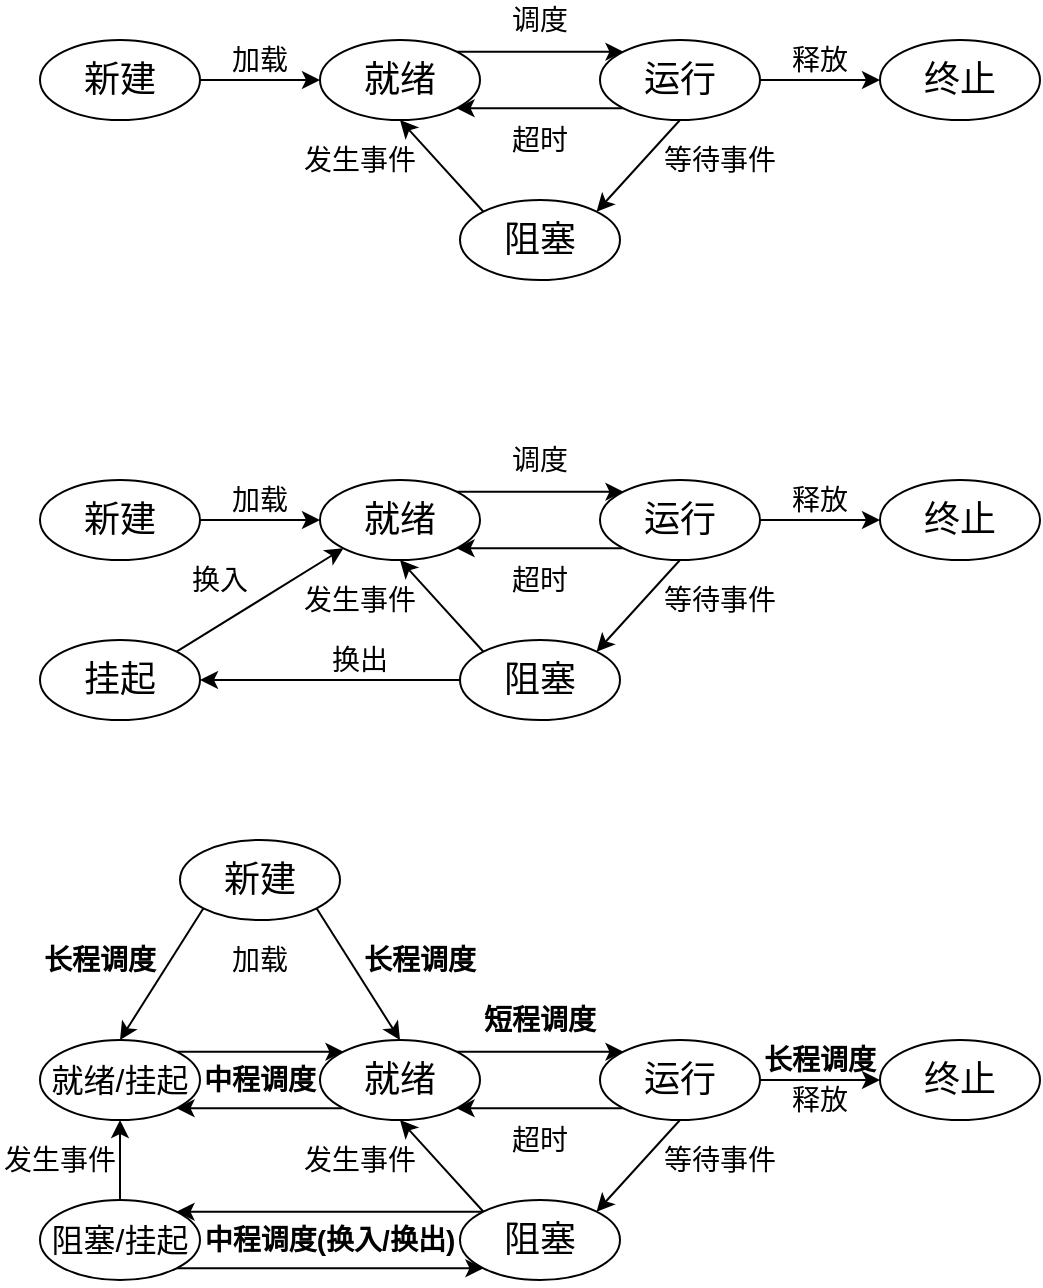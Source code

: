 <mxfile version="10.9.1" type="device"><diagram id="taeRHYlYy38Qi0CgBXbU" name="Page-1"><mxGraphModel dx="673" dy="780" grid="1" gridSize="10" guides="1" tooltips="1" connect="1" arrows="1" fold="1" page="1" pageScale="1" pageWidth="827" pageHeight="1169" math="0" shadow="0"><root><mxCell id="0"/><mxCell id="1" parent="0"/><mxCell id="BtUamIytVRVOzxZVGfYE-9" style="edgeStyle=orthogonalEdgeStyle;rounded=0;orthogonalLoop=1;jettySize=auto;html=1;exitX=1;exitY=0.5;exitDx=0;exitDy=0;entryX=0;entryY=0.5;entryDx=0;entryDy=0;fontSize=18;" edge="1" parent="1" source="BtUamIytVRVOzxZVGfYE-4" target="BtUamIytVRVOzxZVGfYE-5"><mxGeometry relative="1" as="geometry"/></mxCell><mxCell id="BtUamIytVRVOzxZVGfYE-4" value="新建" style="ellipse;whiteSpace=wrap;html=1;fontSize=18;" vertex="1" parent="1"><mxGeometry x="120" y="160" width="80" height="40" as="geometry"/></mxCell><mxCell id="BtUamIytVRVOzxZVGfYE-10" style="edgeStyle=orthogonalEdgeStyle;rounded=0;orthogonalLoop=1;jettySize=auto;html=1;exitX=1;exitY=0;exitDx=0;exitDy=0;entryX=0;entryY=0;entryDx=0;entryDy=0;fontSize=18;" edge="1" parent="1" source="BtUamIytVRVOzxZVGfYE-5" target="BtUamIytVRVOzxZVGfYE-6"><mxGeometry relative="1" as="geometry"/></mxCell><mxCell id="BtUamIytVRVOzxZVGfYE-5" value="就绪" style="ellipse;whiteSpace=wrap;html=1;fontSize=18;" vertex="1" parent="1"><mxGeometry x="260" y="160" width="80" height="40" as="geometry"/></mxCell><mxCell id="BtUamIytVRVOzxZVGfYE-12" style="rounded=0;orthogonalLoop=1;jettySize=auto;html=1;exitX=0;exitY=1;exitDx=0;exitDy=0;entryX=1;entryY=1;entryDx=0;entryDy=0;fontSize=18;" edge="1" parent="1" source="BtUamIytVRVOzxZVGfYE-6" target="BtUamIytVRVOzxZVGfYE-5"><mxGeometry relative="1" as="geometry"/></mxCell><mxCell id="BtUamIytVRVOzxZVGfYE-13" style="edgeStyle=none;rounded=0;orthogonalLoop=1;jettySize=auto;html=1;exitX=1;exitY=0.5;exitDx=0;exitDy=0;entryX=0;entryY=0.5;entryDx=0;entryDy=0;fontSize=18;" edge="1" parent="1" source="BtUamIytVRVOzxZVGfYE-6" target="BtUamIytVRVOzxZVGfYE-7"><mxGeometry relative="1" as="geometry"/></mxCell><mxCell id="BtUamIytVRVOzxZVGfYE-14" style="edgeStyle=none;rounded=0;orthogonalLoop=1;jettySize=auto;html=1;exitX=0.5;exitY=1;exitDx=0;exitDy=0;entryX=1;entryY=0;entryDx=0;entryDy=0;fontSize=18;" edge="1" parent="1" source="BtUamIytVRVOzxZVGfYE-6" target="BtUamIytVRVOzxZVGfYE-8"><mxGeometry relative="1" as="geometry"/></mxCell><mxCell id="BtUamIytVRVOzxZVGfYE-6" value="运行" style="ellipse;whiteSpace=wrap;html=1;fontSize=18;" vertex="1" parent="1"><mxGeometry x="400" y="160" width="80" height="40" as="geometry"/></mxCell><mxCell id="BtUamIytVRVOzxZVGfYE-7" value="终止" style="ellipse;whiteSpace=wrap;html=1;fontSize=18;" vertex="1" parent="1"><mxGeometry x="540" y="160" width="80" height="40" as="geometry"/></mxCell><mxCell id="BtUamIytVRVOzxZVGfYE-15" style="edgeStyle=none;rounded=0;orthogonalLoop=1;jettySize=auto;html=1;exitX=0;exitY=0;exitDx=0;exitDy=0;entryX=0.5;entryY=1;entryDx=0;entryDy=0;fontSize=18;" edge="1" parent="1" source="BtUamIytVRVOzxZVGfYE-8" target="BtUamIytVRVOzxZVGfYE-5"><mxGeometry relative="1" as="geometry"/></mxCell><mxCell id="BtUamIytVRVOzxZVGfYE-8" value="阻塞" style="ellipse;whiteSpace=wrap;html=1;fontSize=18;" vertex="1" parent="1"><mxGeometry x="330" y="240" width="80" height="40" as="geometry"/></mxCell><mxCell id="BtUamIytVRVOzxZVGfYE-16" value="调度" style="text;html=1;strokeColor=none;fillColor=none;align=center;verticalAlign=middle;whiteSpace=wrap;rounded=0;fontSize=14;" vertex="1" parent="1"><mxGeometry x="350" y="140" width="40" height="20" as="geometry"/></mxCell><mxCell id="BtUamIytVRVOzxZVGfYE-17" value="超时" style="text;html=1;strokeColor=none;fillColor=none;align=center;verticalAlign=middle;whiteSpace=wrap;rounded=0;fontSize=14;" vertex="1" parent="1"><mxGeometry x="350" y="200" width="40" height="20" as="geometry"/></mxCell><mxCell id="BtUamIytVRVOzxZVGfYE-18" value="等待事件" style="text;html=1;strokeColor=none;fillColor=none;align=center;verticalAlign=middle;whiteSpace=wrap;rounded=0;fontSize=14;" vertex="1" parent="1"><mxGeometry x="430" y="210" width="60" height="20" as="geometry"/></mxCell><mxCell id="BtUamIytVRVOzxZVGfYE-19" value="发生事件" style="text;html=1;strokeColor=none;fillColor=none;align=center;verticalAlign=middle;whiteSpace=wrap;rounded=0;fontSize=14;" vertex="1" parent="1"><mxGeometry x="250" y="210" width="60" height="20" as="geometry"/></mxCell><mxCell id="BtUamIytVRVOzxZVGfYE-21" value="加载" style="text;html=1;strokeColor=none;fillColor=none;align=center;verticalAlign=middle;whiteSpace=wrap;rounded=0;fontSize=14;" vertex="1" parent="1"><mxGeometry x="200" y="160" width="60" height="20" as="geometry"/></mxCell><mxCell id="BtUamIytVRVOzxZVGfYE-22" value="释放" style="text;html=1;strokeColor=none;fillColor=none;align=center;verticalAlign=middle;whiteSpace=wrap;rounded=0;fontSize=14;" vertex="1" parent="1"><mxGeometry x="480" y="160" width="60" height="20" as="geometry"/></mxCell><mxCell id="BtUamIytVRVOzxZVGfYE-23" style="edgeStyle=orthogonalEdgeStyle;rounded=0;orthogonalLoop=1;jettySize=auto;html=1;exitX=1;exitY=0.5;exitDx=0;exitDy=0;entryX=0;entryY=0.5;entryDx=0;entryDy=0;fontSize=18;" edge="1" source="BtUamIytVRVOzxZVGfYE-24" target="BtUamIytVRVOzxZVGfYE-26" parent="1"><mxGeometry relative="1" as="geometry"/></mxCell><mxCell id="BtUamIytVRVOzxZVGfYE-24" value="新建" style="ellipse;whiteSpace=wrap;html=1;fontSize=18;" vertex="1" parent="1"><mxGeometry x="120" y="380" width="80" height="40" as="geometry"/></mxCell><mxCell id="BtUamIytVRVOzxZVGfYE-25" style="edgeStyle=orthogonalEdgeStyle;rounded=0;orthogonalLoop=1;jettySize=auto;html=1;exitX=1;exitY=0;exitDx=0;exitDy=0;entryX=0;entryY=0;entryDx=0;entryDy=0;fontSize=18;" edge="1" source="BtUamIytVRVOzxZVGfYE-26" target="BtUamIytVRVOzxZVGfYE-30" parent="1"><mxGeometry relative="1" as="geometry"/></mxCell><mxCell id="BtUamIytVRVOzxZVGfYE-26" value="就绪" style="ellipse;whiteSpace=wrap;html=1;fontSize=18;" vertex="1" parent="1"><mxGeometry x="260" y="380" width="80" height="40" as="geometry"/></mxCell><mxCell id="BtUamIytVRVOzxZVGfYE-27" style="rounded=0;orthogonalLoop=1;jettySize=auto;html=1;exitX=0;exitY=1;exitDx=0;exitDy=0;entryX=1;entryY=1;entryDx=0;entryDy=0;fontSize=18;" edge="1" source="BtUamIytVRVOzxZVGfYE-30" target="BtUamIytVRVOzxZVGfYE-26" parent="1"><mxGeometry relative="1" as="geometry"/></mxCell><mxCell id="BtUamIytVRVOzxZVGfYE-28" style="edgeStyle=none;rounded=0;orthogonalLoop=1;jettySize=auto;html=1;exitX=1;exitY=0.5;exitDx=0;exitDy=0;entryX=0;entryY=0.5;entryDx=0;entryDy=0;fontSize=18;" edge="1" source="BtUamIytVRVOzxZVGfYE-30" target="BtUamIytVRVOzxZVGfYE-31" parent="1"><mxGeometry relative="1" as="geometry"/></mxCell><mxCell id="BtUamIytVRVOzxZVGfYE-29" style="edgeStyle=none;rounded=0;orthogonalLoop=1;jettySize=auto;html=1;exitX=0.5;exitY=1;exitDx=0;exitDy=0;entryX=1;entryY=0;entryDx=0;entryDy=0;fontSize=18;" edge="1" source="BtUamIytVRVOzxZVGfYE-30" target="BtUamIytVRVOzxZVGfYE-33" parent="1"><mxGeometry relative="1" as="geometry"/></mxCell><mxCell id="BtUamIytVRVOzxZVGfYE-30" value="运行" style="ellipse;whiteSpace=wrap;html=1;fontSize=18;" vertex="1" parent="1"><mxGeometry x="400" y="380" width="80" height="40" as="geometry"/></mxCell><mxCell id="BtUamIytVRVOzxZVGfYE-31" value="终止" style="ellipse;whiteSpace=wrap;html=1;fontSize=18;" vertex="1" parent="1"><mxGeometry x="540" y="380" width="80" height="40" as="geometry"/></mxCell><mxCell id="BtUamIytVRVOzxZVGfYE-32" style="edgeStyle=none;rounded=0;orthogonalLoop=1;jettySize=auto;html=1;exitX=0;exitY=0;exitDx=0;exitDy=0;entryX=0.5;entryY=1;entryDx=0;entryDy=0;fontSize=18;" edge="1" source="BtUamIytVRVOzxZVGfYE-33" target="BtUamIytVRVOzxZVGfYE-26" parent="1"><mxGeometry relative="1" as="geometry"/></mxCell><mxCell id="BtUamIytVRVOzxZVGfYE-41" style="edgeStyle=none;rounded=0;orthogonalLoop=1;jettySize=auto;html=1;exitX=0;exitY=0.5;exitDx=0;exitDy=0;entryX=1;entryY=0.5;entryDx=0;entryDy=0;fontSize=14;" edge="1" parent="1" source="BtUamIytVRVOzxZVGfYE-33" target="BtUamIytVRVOzxZVGfYE-40"><mxGeometry relative="1" as="geometry"/></mxCell><mxCell id="BtUamIytVRVOzxZVGfYE-33" value="阻塞" style="ellipse;whiteSpace=wrap;html=1;fontSize=18;" vertex="1" parent="1"><mxGeometry x="330" y="460" width="80" height="40" as="geometry"/></mxCell><mxCell id="BtUamIytVRVOzxZVGfYE-34" value="调度" style="text;html=1;strokeColor=none;fillColor=none;align=center;verticalAlign=middle;whiteSpace=wrap;rounded=0;fontSize=14;" vertex="1" parent="1"><mxGeometry x="350" y="360" width="40" height="20" as="geometry"/></mxCell><mxCell id="BtUamIytVRVOzxZVGfYE-35" value="超时" style="text;html=1;strokeColor=none;fillColor=none;align=center;verticalAlign=middle;whiteSpace=wrap;rounded=0;fontSize=14;" vertex="1" parent="1"><mxGeometry x="350" y="420" width="40" height="20" as="geometry"/></mxCell><mxCell id="BtUamIytVRVOzxZVGfYE-36" value="等待事件" style="text;html=1;strokeColor=none;fillColor=none;align=center;verticalAlign=middle;whiteSpace=wrap;rounded=0;fontSize=14;" vertex="1" parent="1"><mxGeometry x="430" y="430" width="60" height="20" as="geometry"/></mxCell><mxCell id="BtUamIytVRVOzxZVGfYE-37" value="发生事件" style="text;html=1;strokeColor=none;fillColor=none;align=center;verticalAlign=middle;whiteSpace=wrap;rounded=0;fontSize=14;" vertex="1" parent="1"><mxGeometry x="250" y="430" width="60" height="20" as="geometry"/></mxCell><mxCell id="BtUamIytVRVOzxZVGfYE-38" value="加载" style="text;html=1;strokeColor=none;fillColor=none;align=center;verticalAlign=middle;whiteSpace=wrap;rounded=0;fontSize=14;" vertex="1" parent="1"><mxGeometry x="200" y="380" width="60" height="20" as="geometry"/></mxCell><mxCell id="BtUamIytVRVOzxZVGfYE-39" value="释放" style="text;html=1;strokeColor=none;fillColor=none;align=center;verticalAlign=middle;whiteSpace=wrap;rounded=0;fontSize=14;" vertex="1" parent="1"><mxGeometry x="480" y="380" width="60" height="20" as="geometry"/></mxCell><mxCell id="BtUamIytVRVOzxZVGfYE-42" style="edgeStyle=none;rounded=0;orthogonalLoop=1;jettySize=auto;html=1;exitX=1;exitY=0;exitDx=0;exitDy=0;entryX=0;entryY=1;entryDx=0;entryDy=0;fontSize=14;" edge="1" parent="1" source="BtUamIytVRVOzxZVGfYE-40" target="BtUamIytVRVOzxZVGfYE-26"><mxGeometry relative="1" as="geometry"/></mxCell><mxCell id="BtUamIytVRVOzxZVGfYE-40" value="挂起" style="ellipse;whiteSpace=wrap;html=1;fontSize=18;" vertex="1" parent="1"><mxGeometry x="120" y="460" width="80" height="40" as="geometry"/></mxCell><mxCell id="BtUamIytVRVOzxZVGfYE-43" value="换出" style="text;html=1;strokeColor=none;fillColor=none;align=center;verticalAlign=middle;whiteSpace=wrap;rounded=0;fontSize=14;" vertex="1" parent="1"><mxGeometry x="250" y="460" width="60" height="20" as="geometry"/></mxCell><mxCell id="BtUamIytVRVOzxZVGfYE-44" value="换入" style="text;html=1;strokeColor=none;fillColor=none;align=center;verticalAlign=middle;whiteSpace=wrap;rounded=0;fontSize=14;" vertex="1" parent="1"><mxGeometry x="190" y="420" width="40" height="20" as="geometry"/></mxCell><mxCell id="BtUamIytVRVOzxZVGfYE-67" style="rounded=0;orthogonalLoop=1;jettySize=auto;html=1;exitX=1;exitY=1;exitDx=0;exitDy=0;entryX=0.5;entryY=0;entryDx=0;entryDy=0;fontSize=18;" edge="1" source="BtUamIytVRVOzxZVGfYE-68" target="BtUamIytVRVOzxZVGfYE-70" parent="1"><mxGeometry relative="1" as="geometry"/></mxCell><mxCell id="BtUamIytVRVOzxZVGfYE-93" style="edgeStyle=none;rounded=0;orthogonalLoop=1;jettySize=auto;html=1;exitX=0;exitY=1;exitDx=0;exitDy=0;entryX=0.5;entryY=0;entryDx=0;entryDy=0;fontSize=16;" edge="1" parent="1" source="BtUamIytVRVOzxZVGfYE-68" target="BtUamIytVRVOzxZVGfYE-89"><mxGeometry relative="1" as="geometry"/></mxCell><mxCell id="BtUamIytVRVOzxZVGfYE-68" value="新建" style="ellipse;whiteSpace=wrap;html=1;fontSize=18;" vertex="1" parent="1"><mxGeometry x="190" y="560" width="80" height="40" as="geometry"/></mxCell><mxCell id="BtUamIytVRVOzxZVGfYE-69" style="edgeStyle=orthogonalEdgeStyle;rounded=0;orthogonalLoop=1;jettySize=auto;html=1;exitX=1;exitY=0;exitDx=0;exitDy=0;entryX=0;entryY=0;entryDx=0;entryDy=0;fontSize=18;" edge="1" source="BtUamIytVRVOzxZVGfYE-70" target="BtUamIytVRVOzxZVGfYE-74" parent="1"><mxGeometry relative="1" as="geometry"/></mxCell><mxCell id="BtUamIytVRVOzxZVGfYE-91" style="edgeStyle=none;rounded=0;orthogonalLoop=1;jettySize=auto;html=1;exitX=0;exitY=1;exitDx=0;exitDy=0;entryX=1;entryY=1;entryDx=0;entryDy=0;fontSize=16;" edge="1" parent="1" source="BtUamIytVRVOzxZVGfYE-70" target="BtUamIytVRVOzxZVGfYE-89"><mxGeometry relative="1" as="geometry"/></mxCell><mxCell id="BtUamIytVRVOzxZVGfYE-70" value="就绪" style="ellipse;whiteSpace=wrap;html=1;fontSize=18;" vertex="1" parent="1"><mxGeometry x="260" y="660" width="80" height="40" as="geometry"/></mxCell><mxCell id="BtUamIytVRVOzxZVGfYE-71" style="rounded=0;orthogonalLoop=1;jettySize=auto;html=1;exitX=0;exitY=1;exitDx=0;exitDy=0;entryX=1;entryY=1;entryDx=0;entryDy=0;fontSize=18;" edge="1" source="BtUamIytVRVOzxZVGfYE-74" target="BtUamIytVRVOzxZVGfYE-70" parent="1"><mxGeometry relative="1" as="geometry"/></mxCell><mxCell id="BtUamIytVRVOzxZVGfYE-72" style="edgeStyle=none;rounded=0;orthogonalLoop=1;jettySize=auto;html=1;exitX=1;exitY=0.5;exitDx=0;exitDy=0;entryX=0;entryY=0.5;entryDx=0;entryDy=0;fontSize=18;" edge="1" source="BtUamIytVRVOzxZVGfYE-74" target="BtUamIytVRVOzxZVGfYE-75" parent="1"><mxGeometry relative="1" as="geometry"/></mxCell><mxCell id="BtUamIytVRVOzxZVGfYE-73" style="edgeStyle=none;rounded=0;orthogonalLoop=1;jettySize=auto;html=1;exitX=0.5;exitY=1;exitDx=0;exitDy=0;entryX=1;entryY=0;entryDx=0;entryDy=0;fontSize=18;" edge="1" source="BtUamIytVRVOzxZVGfYE-74" target="BtUamIytVRVOzxZVGfYE-78" parent="1"><mxGeometry relative="1" as="geometry"/></mxCell><mxCell id="BtUamIytVRVOzxZVGfYE-74" value="运行" style="ellipse;whiteSpace=wrap;html=1;fontSize=18;" vertex="1" parent="1"><mxGeometry x="400" y="660" width="80" height="40" as="geometry"/></mxCell><mxCell id="BtUamIytVRVOzxZVGfYE-75" value="终止" style="ellipse;whiteSpace=wrap;html=1;fontSize=18;" vertex="1" parent="1"><mxGeometry x="540" y="660" width="80" height="40" as="geometry"/></mxCell><mxCell id="BtUamIytVRVOzxZVGfYE-76" style="edgeStyle=none;rounded=0;orthogonalLoop=1;jettySize=auto;html=1;exitX=0;exitY=0;exitDx=0;exitDy=0;entryX=0.5;entryY=1;entryDx=0;entryDy=0;fontSize=18;" edge="1" source="BtUamIytVRVOzxZVGfYE-78" target="BtUamIytVRVOzxZVGfYE-70" parent="1"><mxGeometry relative="1" as="geometry"/></mxCell><mxCell id="BtUamIytVRVOzxZVGfYE-77" style="edgeStyle=none;rounded=0;orthogonalLoop=1;jettySize=auto;html=1;exitX=0;exitY=0;exitDx=0;exitDy=0;entryX=1;entryY=0;entryDx=0;entryDy=0;fontSize=14;" edge="1" source="BtUamIytVRVOzxZVGfYE-78" target="BtUamIytVRVOzxZVGfYE-86" parent="1"><mxGeometry relative="1" as="geometry"/></mxCell><mxCell id="BtUamIytVRVOzxZVGfYE-78" value="阻塞" style="ellipse;whiteSpace=wrap;html=1;fontSize=18;" vertex="1" parent="1"><mxGeometry x="330" y="740" width="80" height="40" as="geometry"/></mxCell><mxCell id="BtUamIytVRVOzxZVGfYE-79" value="短程调度" style="text;html=1;strokeColor=none;fillColor=none;align=center;verticalAlign=middle;whiteSpace=wrap;rounded=0;fontSize=14;fontStyle=1" vertex="1" parent="1"><mxGeometry x="340" y="640" width="60" height="20" as="geometry"/></mxCell><mxCell id="BtUamIytVRVOzxZVGfYE-80" value="超时" style="text;html=1;strokeColor=none;fillColor=none;align=center;verticalAlign=middle;whiteSpace=wrap;rounded=0;fontSize=14;" vertex="1" parent="1"><mxGeometry x="350" y="700" width="40" height="20" as="geometry"/></mxCell><mxCell id="BtUamIytVRVOzxZVGfYE-81" value="等待事件" style="text;html=1;strokeColor=none;fillColor=none;align=center;verticalAlign=middle;whiteSpace=wrap;rounded=0;fontSize=14;" vertex="1" parent="1"><mxGeometry x="430" y="710" width="60" height="20" as="geometry"/></mxCell><mxCell id="BtUamIytVRVOzxZVGfYE-82" value="发生事件" style="text;html=1;strokeColor=none;fillColor=none;align=center;verticalAlign=middle;whiteSpace=wrap;rounded=0;fontSize=14;" vertex="1" parent="1"><mxGeometry x="250" y="710" width="60" height="20" as="geometry"/></mxCell><mxCell id="BtUamIytVRVOzxZVGfYE-83" value="长程调度" style="text;html=1;strokeColor=none;fillColor=none;align=center;verticalAlign=middle;whiteSpace=wrap;rounded=0;fontSize=14;fontStyle=1" vertex="1" parent="1"><mxGeometry x="280" y="610" width="60" height="20" as="geometry"/></mxCell><mxCell id="BtUamIytVRVOzxZVGfYE-84" value="释放" style="text;html=1;strokeColor=none;fillColor=none;align=center;verticalAlign=middle;whiteSpace=wrap;rounded=0;fontSize=14;" vertex="1" parent="1"><mxGeometry x="480" y="680" width="60" height="20" as="geometry"/></mxCell><mxCell id="BtUamIytVRVOzxZVGfYE-92" style="edgeStyle=none;rounded=0;orthogonalLoop=1;jettySize=auto;html=1;exitX=0.5;exitY=0;exitDx=0;exitDy=0;entryX=0.5;entryY=1;entryDx=0;entryDy=0;fontSize=16;" edge="1" parent="1" source="BtUamIytVRVOzxZVGfYE-86" target="BtUamIytVRVOzxZVGfYE-89"><mxGeometry relative="1" as="geometry"/></mxCell><mxCell id="BtUamIytVRVOzxZVGfYE-97" style="edgeStyle=none;rounded=0;orthogonalLoop=1;jettySize=auto;html=1;exitX=1;exitY=1;exitDx=0;exitDy=0;entryX=0;entryY=1;entryDx=0;entryDy=0;fontSize=16;" edge="1" parent="1" source="BtUamIytVRVOzxZVGfYE-86" target="BtUamIytVRVOzxZVGfYE-78"><mxGeometry relative="1" as="geometry"/></mxCell><mxCell id="BtUamIytVRVOzxZVGfYE-86" value="&lt;font style=&quot;font-size: 16px&quot;&gt;阻塞/挂起&lt;/font&gt;" style="ellipse;whiteSpace=wrap;html=1;fontSize=18;" vertex="1" parent="1"><mxGeometry x="120" y="740" width="80" height="40" as="geometry"/></mxCell><mxCell id="BtUamIytVRVOzxZVGfYE-87" value="中程调度(换入/换出)" style="text;html=1;strokeColor=none;fillColor=none;align=center;verticalAlign=middle;whiteSpace=wrap;rounded=0;fontSize=14;fontStyle=1" vertex="1" parent="1"><mxGeometry x="190" y="750" width="150" height="20" as="geometry"/></mxCell><mxCell id="BtUamIytVRVOzxZVGfYE-90" style="edgeStyle=none;rounded=0;orthogonalLoop=1;jettySize=auto;html=1;exitX=1;exitY=0;exitDx=0;exitDy=0;entryX=0;entryY=0;entryDx=0;entryDy=0;fontSize=16;" edge="1" parent="1" source="BtUamIytVRVOzxZVGfYE-89" target="BtUamIytVRVOzxZVGfYE-70"><mxGeometry relative="1" as="geometry"/></mxCell><mxCell id="BtUamIytVRVOzxZVGfYE-89" value="就绪/挂起" style="ellipse;whiteSpace=wrap;html=1;fontSize=16;" vertex="1" parent="1"><mxGeometry x="120" y="660" width="80" height="40" as="geometry"/></mxCell><mxCell id="BtUamIytVRVOzxZVGfYE-94" value="中程调度" style="text;html=1;strokeColor=none;fillColor=none;align=center;verticalAlign=middle;whiteSpace=wrap;rounded=0;fontSize=14;fontStyle=1" vertex="1" parent="1"><mxGeometry x="200" y="670" width="60" height="20" as="geometry"/></mxCell><mxCell id="BtUamIytVRVOzxZVGfYE-95" value="长程调度" style="text;html=1;strokeColor=none;fillColor=none;align=center;verticalAlign=middle;whiteSpace=wrap;rounded=0;fontSize=14;fontStyle=1" vertex="1" parent="1"><mxGeometry x="120" y="610" width="60" height="20" as="geometry"/></mxCell><mxCell id="BtUamIytVRVOzxZVGfYE-96" value="发生事件" style="text;html=1;strokeColor=none;fillColor=none;align=center;verticalAlign=middle;whiteSpace=wrap;rounded=0;fontSize=14;" vertex="1" parent="1"><mxGeometry x="100" y="710" width="60" height="20" as="geometry"/></mxCell><mxCell id="BtUamIytVRVOzxZVGfYE-99" value="长程调度" style="text;html=1;strokeColor=none;fillColor=none;align=center;verticalAlign=middle;whiteSpace=wrap;rounded=0;fontSize=14;fontStyle=1" vertex="1" parent="1"><mxGeometry x="480" y="660" width="60" height="20" as="geometry"/></mxCell><mxCell id="BtUamIytVRVOzxZVGfYE-100" value="加载" style="text;html=1;strokeColor=none;fillColor=none;align=center;verticalAlign=middle;whiteSpace=wrap;rounded=0;fontSize=14;" vertex="1" parent="1"><mxGeometry x="200" y="610" width="60" height="20" as="geometry"/></mxCell></root></mxGraphModel></diagram></mxfile>